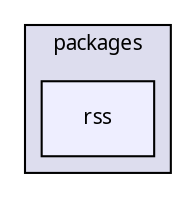 digraph "packages/rss/" {
  compound=true
  node [ fontsize="10", fontname="FreeSans.ttf"];
  edge [ labelfontsize="10", labelfontname="FreeSans.ttf"];
  subgraph clusterdir_93501a11e921083efbd154e0cdff5f10 {
    graph [ bgcolor="#ddddee", pencolor="black", label="packages" fontname="FreeSans.ttf", fontsize="10", URL="dir_93501a11e921083efbd154e0cdff5f10.html"]
  dir_7d763a0696bcb65aee14c2d638123062 [shape=box, label="rss", style="filled", fillcolor="#eeeeff", pencolor="black", URL="dir_7d763a0696bcb65aee14c2d638123062.html"];
  }
}
